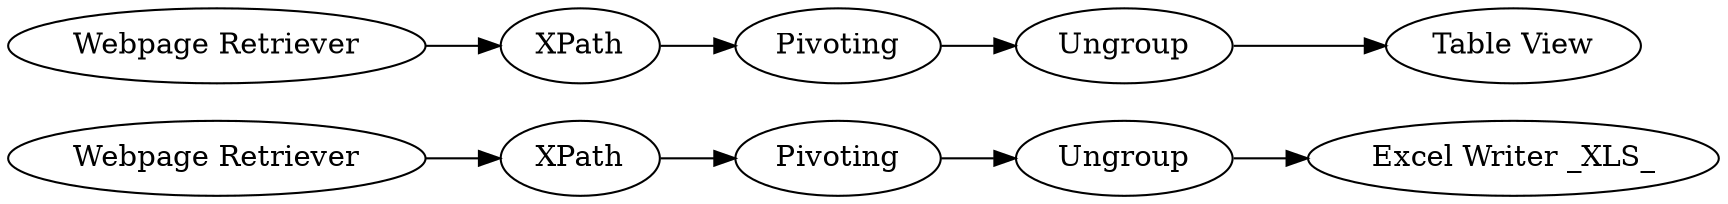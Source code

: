 digraph {
	15 -> 14
	5 -> 17
	4 -> 5
	3 -> 4
	12 -> 16
	2 -> 3
	14 -> 13
	13 -> 12
	5 [label=Ungroup]
	16 [label="Excel Writer _XLS_"]
	13 [label=Pivoting]
	4 [label=Pivoting]
	15 [label="Webpage Retriever"]
	14 [label=XPath]
	17 [label="Table View"]
	3 [label=XPath]
	2 [label="Webpage Retriever"]
	12 [label=Ungroup]
	rankdir=LR
}

